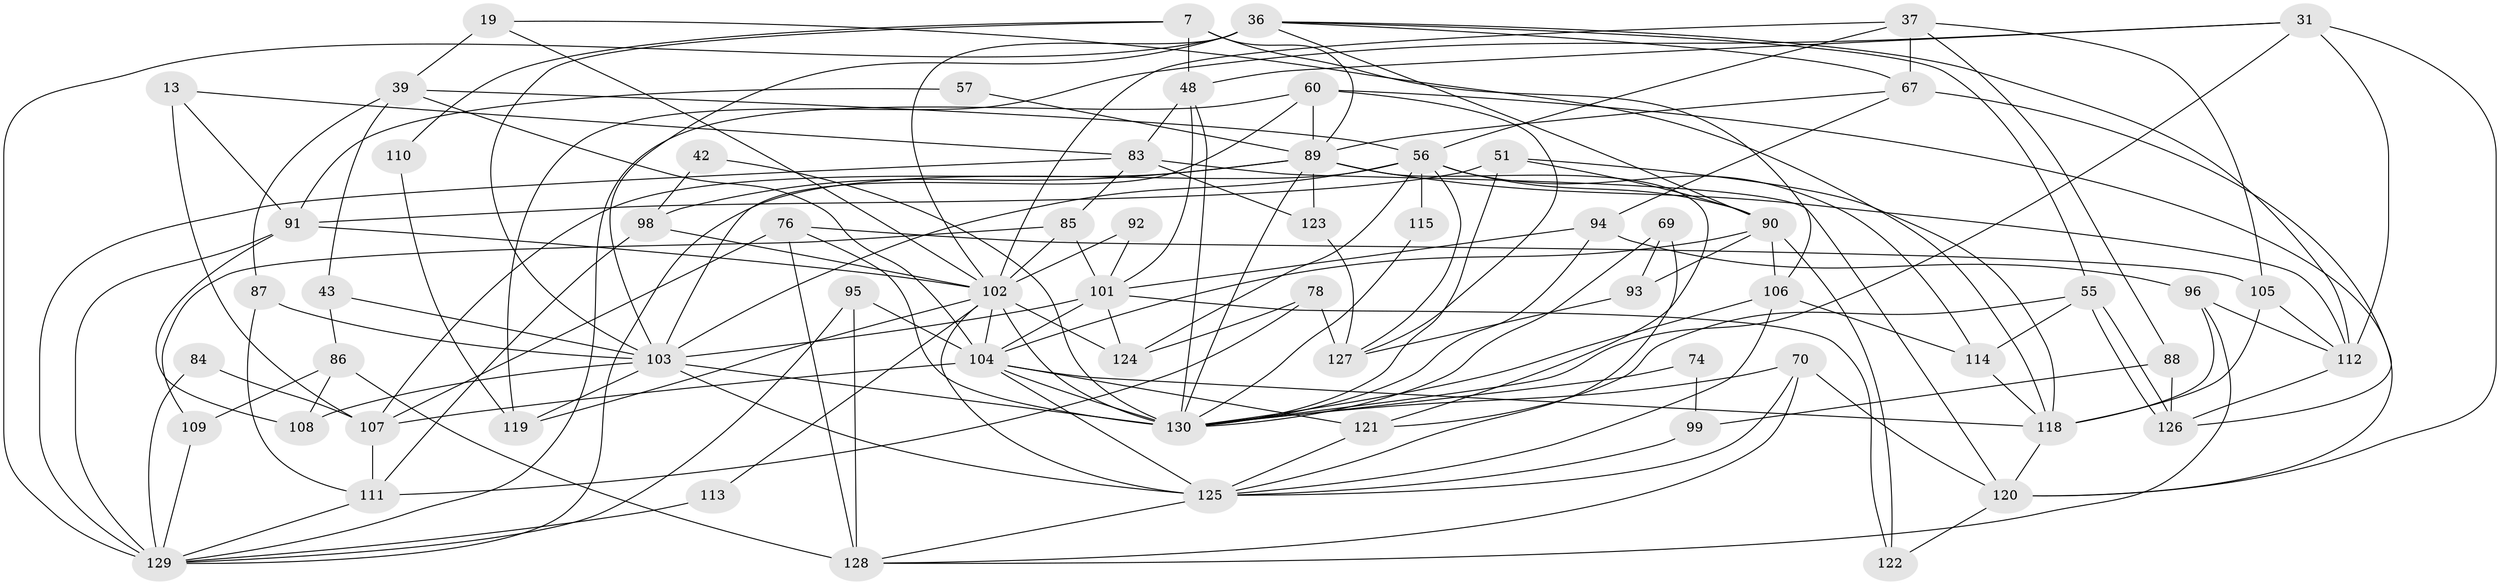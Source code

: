 // original degree distribution, {6: 0.09230769230769231, 2: 0.1076923076923077, 5: 0.23076923076923078, 7: 0.03076923076923077, 4: 0.24615384615384617, 3: 0.2923076923076923}
// Generated by graph-tools (version 1.1) at 2025/52/03/09/25 04:52:10]
// undirected, 65 vertices, 161 edges
graph export_dot {
graph [start="1"]
  node [color=gray90,style=filled];
  7;
  13;
  19;
  31 [super="+24"];
  36 [super="+16"];
  37;
  39;
  42;
  43;
  48 [super="+17"];
  51 [super="+46"];
  55;
  56 [super="+10+49"];
  57;
  60 [super="+53"];
  67 [super="+15"];
  69;
  70;
  74;
  76 [super="+2"];
  78;
  83 [super="+21+63"];
  84;
  85;
  86;
  87;
  88;
  89 [super="+72"];
  90 [super="+32+9"];
  91 [super="+3"];
  92;
  93;
  94 [super="+44"];
  95;
  96 [super="+8"];
  98;
  99 [super="+79"];
  101 [super="+66+80"];
  102 [super="+5+4+73"];
  103 [super="+25+26+82+97"];
  104 [super="+20+18+61+50"];
  105;
  106 [super="+65"];
  107 [super="+59"];
  108;
  109;
  110;
  111 [super="+62"];
  112 [super="+11+77"];
  113;
  114;
  115;
  118 [super="+40"];
  119;
  120 [super="+117"];
  121;
  122;
  123;
  124 [super="+12"];
  125 [super="+14+116"];
  126;
  127;
  128 [super="+68+75"];
  129 [super="+58+71"];
  130 [super="+100+45+81"];
  7 -- 48 [weight=2];
  7 -- 110;
  7 -- 103;
  7 -- 89;
  7 -- 106;
  13 -- 107 [weight=2];
  13 -- 91 [weight=2];
  13 -- 83;
  19 -- 118;
  19 -- 39;
  19 -- 102;
  31 -- 120;
  31 -- 48;
  31 -- 112;
  31 -- 119;
  31 -- 130;
  36 -- 129 [weight=3];
  36 -- 55;
  36 -- 102;
  36 -- 112 [weight=2];
  36 -- 67;
  36 -- 90;
  36 -- 103 [weight=2];
  37 -- 56;
  37 -- 105;
  37 -- 67;
  37 -- 88;
  37 -- 102;
  39 -- 43;
  39 -- 56;
  39 -- 87;
  39 -- 104;
  42 -- 130;
  42 -- 98;
  43 -- 86;
  43 -- 103;
  48 -- 83;
  48 -- 101 [weight=2];
  48 -- 130;
  51 -- 90 [weight=2];
  51 -- 91;
  51 -- 118 [weight=2];
  51 -- 130 [weight=2];
  55 -- 126;
  55 -- 126;
  55 -- 114;
  55 -- 121;
  56 -- 115;
  56 -- 90 [weight=2];
  56 -- 114;
  56 -- 124 [weight=2];
  56 -- 129;
  56 -- 127;
  56 -- 103;
  57 -- 91;
  57 -- 89;
  60 -- 129;
  60 -- 89;
  60 -- 120;
  60 -- 103;
  60 -- 127;
  67 -- 126;
  67 -- 89;
  67 -- 94;
  69 -- 93;
  69 -- 130;
  69 -- 125;
  70 -- 128;
  70 -- 125;
  70 -- 120;
  70 -- 130;
  74 -- 99;
  74 -- 130;
  76 -- 130 [weight=2];
  76 -- 105;
  76 -- 107;
  76 -- 128;
  78 -- 124;
  78 -- 127;
  78 -- 111;
  83 -- 120 [weight=2];
  83 -- 129;
  83 -- 85;
  83 -- 123;
  84 -- 107;
  84 -- 129;
  85 -- 109;
  85 -- 102;
  85 -- 101;
  86 -- 108;
  86 -- 109;
  86 -- 128 [weight=2];
  87 -- 111;
  87 -- 103;
  88 -- 126;
  88 -- 99 [weight=2];
  89 -- 121;
  89 -- 98;
  89 -- 107;
  89 -- 112;
  89 -- 123;
  89 -- 130 [weight=2];
  90 -- 122;
  90 -- 93;
  90 -- 104;
  90 -- 106;
  91 -- 108;
  91 -- 102 [weight=2];
  91 -- 129;
  92 -- 102;
  92 -- 101;
  93 -- 127;
  94 -- 130 [weight=2];
  94 -- 96;
  94 -- 101;
  95 -- 104;
  95 -- 129;
  95 -- 128;
  96 -- 118 [weight=2];
  96 -- 112;
  96 -- 128;
  98 -- 102;
  98 -- 111;
  99 -- 125;
  101 -- 122;
  101 -- 103 [weight=2];
  101 -- 104 [weight=2];
  101 -- 124;
  102 -- 119;
  102 -- 125 [weight=2];
  102 -- 130 [weight=3];
  102 -- 104;
  102 -- 113;
  102 -- 124;
  103 -- 119;
  103 -- 108;
  103 -- 130 [weight=3];
  103 -- 125;
  104 -- 107 [weight=2];
  104 -- 118;
  104 -- 121;
  104 -- 130 [weight=3];
  104 -- 125;
  105 -- 118;
  105 -- 112;
  106 -- 114;
  106 -- 130;
  106 -- 125;
  107 -- 111;
  109 -- 129;
  110 -- 119;
  111 -- 129;
  112 -- 126;
  113 -- 129;
  114 -- 118;
  115 -- 130;
  118 -- 120 [weight=2];
  120 -- 122;
  121 -- 125;
  123 -- 127;
  125 -- 128;
}
